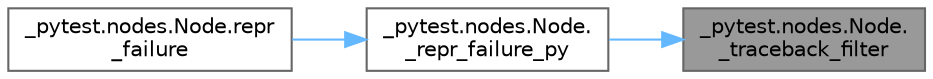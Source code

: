 digraph "_pytest.nodes.Node._traceback_filter"
{
 // LATEX_PDF_SIZE
  bgcolor="transparent";
  edge [fontname=Helvetica,fontsize=10,labelfontname=Helvetica,labelfontsize=10];
  node [fontname=Helvetica,fontsize=10,shape=box,height=0.2,width=0.4];
  rankdir="RL";
  Node1 [id="Node000001",label="_pytest.nodes.Node.\l_traceback_filter",height=0.2,width=0.4,color="gray40", fillcolor="grey60", style="filled", fontcolor="black",tooltip=" "];
  Node1 -> Node2 [id="edge1_Node000001_Node000002",dir="back",color="steelblue1",style="solid",tooltip=" "];
  Node2 [id="Node000002",label="_pytest.nodes.Node.\l_repr_failure_py",height=0.2,width=0.4,color="grey40", fillcolor="white", style="filled",URL="$class__pytest_1_1nodes_1_1_node.html#ace1ab9ceb0c9d018526787f3fd922174",tooltip=" "];
  Node2 -> Node3 [id="edge2_Node000002_Node000003",dir="back",color="steelblue1",style="solid",tooltip=" "];
  Node3 [id="Node000003",label="_pytest.nodes.Node.repr\l_failure",height=0.2,width=0.4,color="grey40", fillcolor="white", style="filled",URL="$class__pytest_1_1nodes_1_1_node.html#a34169eaae9bb7d58511be7115064a674",tooltip=" "];
}
